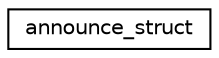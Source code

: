 digraph "Graphical Class Hierarchy"
{
  edge [fontname="Helvetica",fontsize="10",labelfontname="Helvetica",labelfontsize="10"];
  node [fontname="Helvetica",fontsize="10",shape=record];
  rankdir="LR";
  Node0 [label="announce_struct",height=0.2,width=0.4,color="black", fillcolor="white", style="filled",URL="$structannounce__struct.html"];
}
